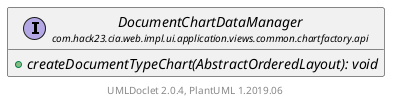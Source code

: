 @startuml
    set namespaceSeparator none
    hide empty fields
    hide empty methods

    interface "<size:14>DocumentChartDataManager\n<size:10>com.hack23.cia.web.impl.ui.application.views.common.chartfactory.api" as com.hack23.cia.web.impl.ui.application.views.common.chartfactory.api.DocumentChartDataManager [[DocumentChartDataManager.html]] {
        {abstract} +createDocumentTypeChart(AbstractOrderedLayout): void
    }

    center footer UMLDoclet 2.0.4, PlantUML 1.2019.06
@enduml
